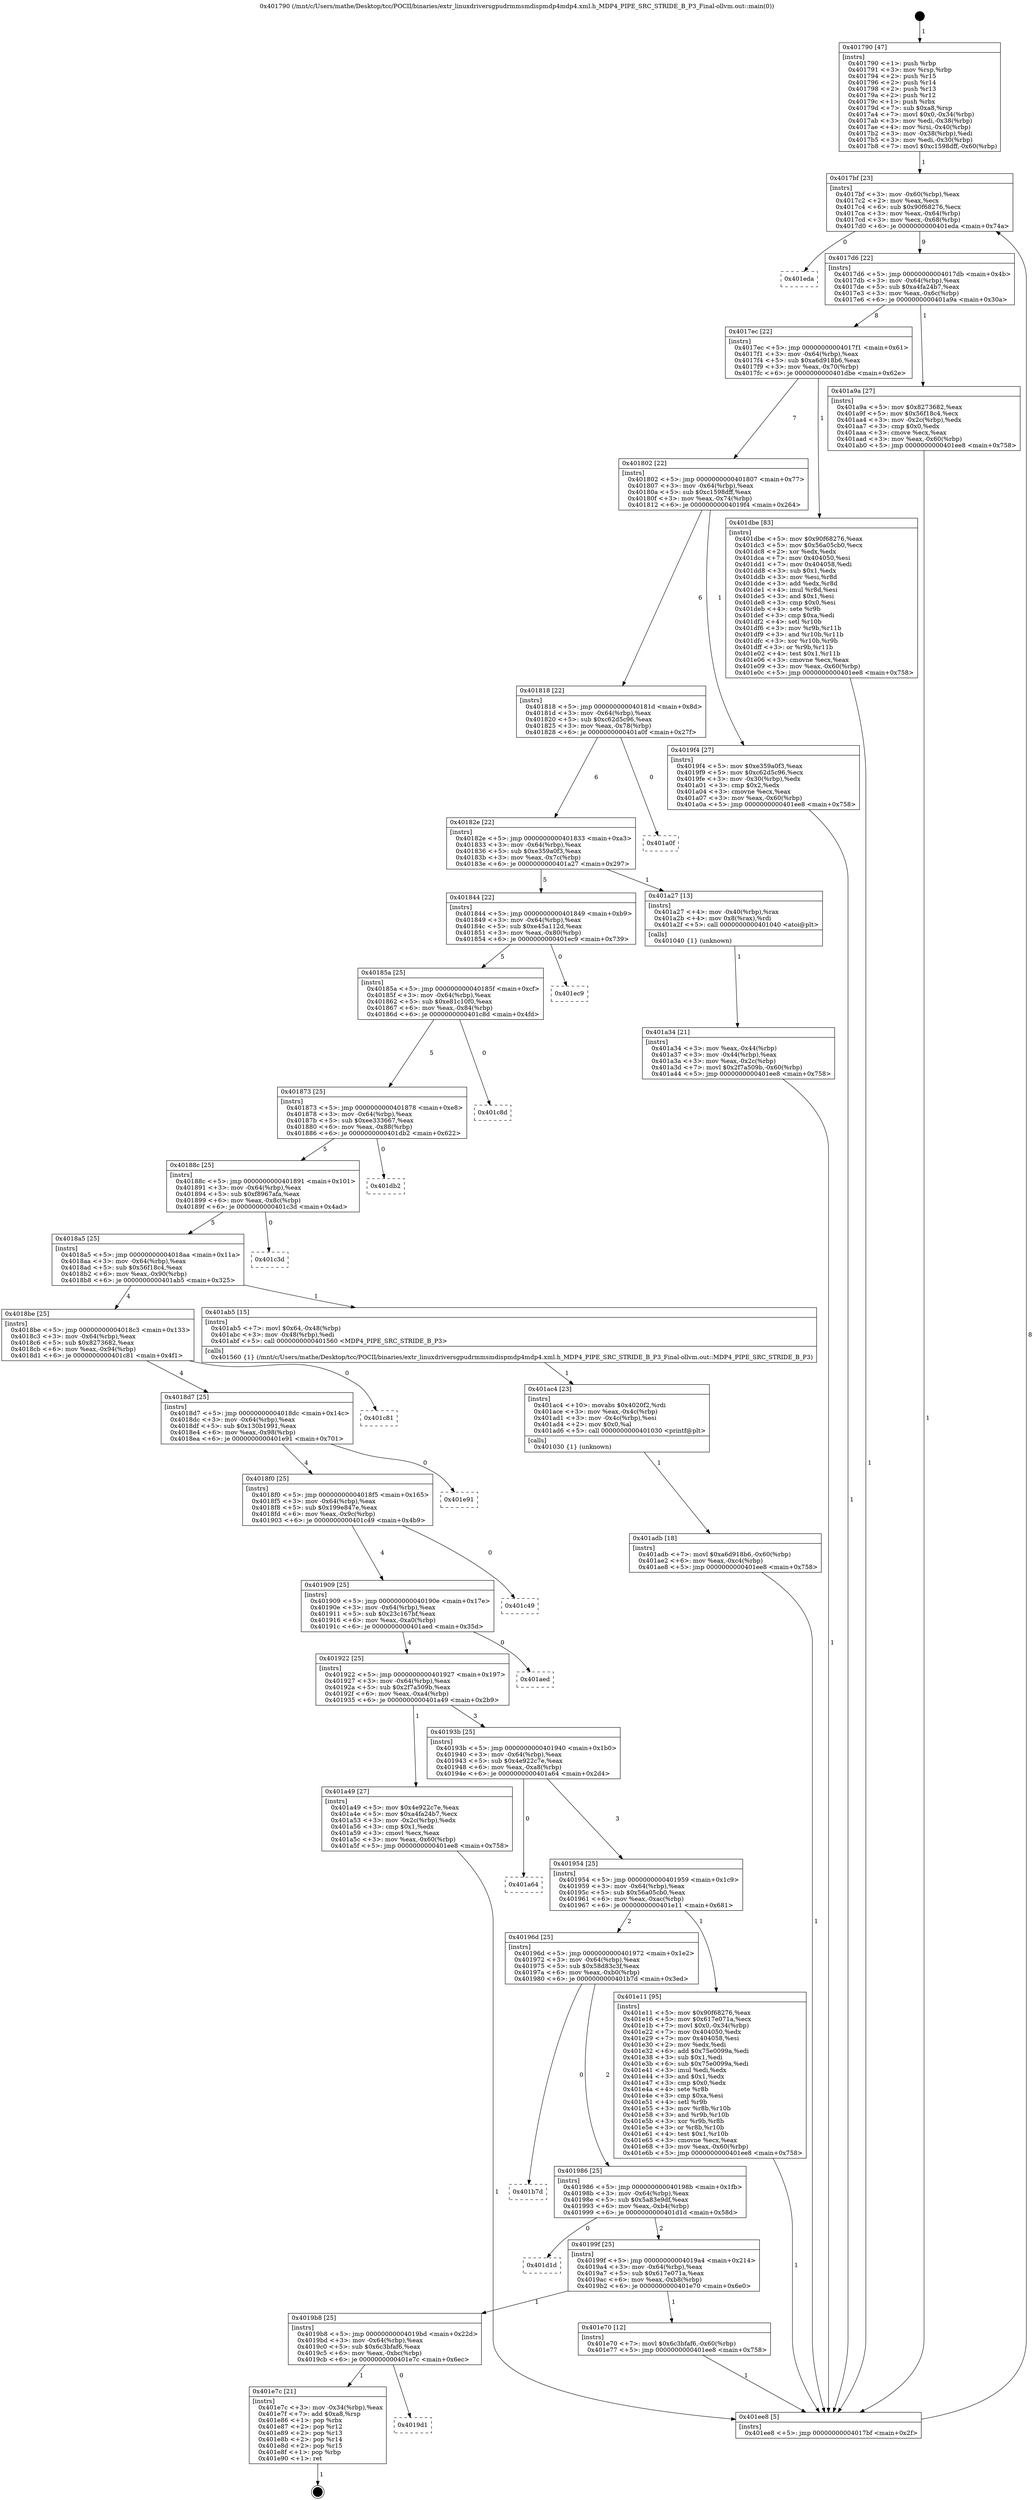 digraph "0x401790" {
  label = "0x401790 (/mnt/c/Users/mathe/Desktop/tcc/POCII/binaries/extr_linuxdriversgpudrmmsmdispmdp4mdp4.xml.h_MDP4_PIPE_SRC_STRIDE_B_P3_Final-ollvm.out::main(0))"
  labelloc = "t"
  node[shape=record]

  Entry [label="",width=0.3,height=0.3,shape=circle,fillcolor=black,style=filled]
  "0x4017bf" [label="{
     0x4017bf [23]\l
     | [instrs]\l
     &nbsp;&nbsp;0x4017bf \<+3\>: mov -0x60(%rbp),%eax\l
     &nbsp;&nbsp;0x4017c2 \<+2\>: mov %eax,%ecx\l
     &nbsp;&nbsp;0x4017c4 \<+6\>: sub $0x90f68276,%ecx\l
     &nbsp;&nbsp;0x4017ca \<+3\>: mov %eax,-0x64(%rbp)\l
     &nbsp;&nbsp;0x4017cd \<+3\>: mov %ecx,-0x68(%rbp)\l
     &nbsp;&nbsp;0x4017d0 \<+6\>: je 0000000000401eda \<main+0x74a\>\l
  }"]
  "0x401eda" [label="{
     0x401eda\l
  }", style=dashed]
  "0x4017d6" [label="{
     0x4017d6 [22]\l
     | [instrs]\l
     &nbsp;&nbsp;0x4017d6 \<+5\>: jmp 00000000004017db \<main+0x4b\>\l
     &nbsp;&nbsp;0x4017db \<+3\>: mov -0x64(%rbp),%eax\l
     &nbsp;&nbsp;0x4017de \<+5\>: sub $0xa4fa24b7,%eax\l
     &nbsp;&nbsp;0x4017e3 \<+3\>: mov %eax,-0x6c(%rbp)\l
     &nbsp;&nbsp;0x4017e6 \<+6\>: je 0000000000401a9a \<main+0x30a\>\l
  }"]
  Exit [label="",width=0.3,height=0.3,shape=circle,fillcolor=black,style=filled,peripheries=2]
  "0x401a9a" [label="{
     0x401a9a [27]\l
     | [instrs]\l
     &nbsp;&nbsp;0x401a9a \<+5\>: mov $0x8273682,%eax\l
     &nbsp;&nbsp;0x401a9f \<+5\>: mov $0x56f18c4,%ecx\l
     &nbsp;&nbsp;0x401aa4 \<+3\>: mov -0x2c(%rbp),%edx\l
     &nbsp;&nbsp;0x401aa7 \<+3\>: cmp $0x0,%edx\l
     &nbsp;&nbsp;0x401aaa \<+3\>: cmove %ecx,%eax\l
     &nbsp;&nbsp;0x401aad \<+3\>: mov %eax,-0x60(%rbp)\l
     &nbsp;&nbsp;0x401ab0 \<+5\>: jmp 0000000000401ee8 \<main+0x758\>\l
  }"]
  "0x4017ec" [label="{
     0x4017ec [22]\l
     | [instrs]\l
     &nbsp;&nbsp;0x4017ec \<+5\>: jmp 00000000004017f1 \<main+0x61\>\l
     &nbsp;&nbsp;0x4017f1 \<+3\>: mov -0x64(%rbp),%eax\l
     &nbsp;&nbsp;0x4017f4 \<+5\>: sub $0xa6d918b6,%eax\l
     &nbsp;&nbsp;0x4017f9 \<+3\>: mov %eax,-0x70(%rbp)\l
     &nbsp;&nbsp;0x4017fc \<+6\>: je 0000000000401dbe \<main+0x62e\>\l
  }"]
  "0x4019d1" [label="{
     0x4019d1\l
  }", style=dashed]
  "0x401dbe" [label="{
     0x401dbe [83]\l
     | [instrs]\l
     &nbsp;&nbsp;0x401dbe \<+5\>: mov $0x90f68276,%eax\l
     &nbsp;&nbsp;0x401dc3 \<+5\>: mov $0x56a05cb0,%ecx\l
     &nbsp;&nbsp;0x401dc8 \<+2\>: xor %edx,%edx\l
     &nbsp;&nbsp;0x401dca \<+7\>: mov 0x404050,%esi\l
     &nbsp;&nbsp;0x401dd1 \<+7\>: mov 0x404058,%edi\l
     &nbsp;&nbsp;0x401dd8 \<+3\>: sub $0x1,%edx\l
     &nbsp;&nbsp;0x401ddb \<+3\>: mov %esi,%r8d\l
     &nbsp;&nbsp;0x401dde \<+3\>: add %edx,%r8d\l
     &nbsp;&nbsp;0x401de1 \<+4\>: imul %r8d,%esi\l
     &nbsp;&nbsp;0x401de5 \<+3\>: and $0x1,%esi\l
     &nbsp;&nbsp;0x401de8 \<+3\>: cmp $0x0,%esi\l
     &nbsp;&nbsp;0x401deb \<+4\>: sete %r9b\l
     &nbsp;&nbsp;0x401def \<+3\>: cmp $0xa,%edi\l
     &nbsp;&nbsp;0x401df2 \<+4\>: setl %r10b\l
     &nbsp;&nbsp;0x401df6 \<+3\>: mov %r9b,%r11b\l
     &nbsp;&nbsp;0x401df9 \<+3\>: and %r10b,%r11b\l
     &nbsp;&nbsp;0x401dfc \<+3\>: xor %r10b,%r9b\l
     &nbsp;&nbsp;0x401dff \<+3\>: or %r9b,%r11b\l
     &nbsp;&nbsp;0x401e02 \<+4\>: test $0x1,%r11b\l
     &nbsp;&nbsp;0x401e06 \<+3\>: cmovne %ecx,%eax\l
     &nbsp;&nbsp;0x401e09 \<+3\>: mov %eax,-0x60(%rbp)\l
     &nbsp;&nbsp;0x401e0c \<+5\>: jmp 0000000000401ee8 \<main+0x758\>\l
  }"]
  "0x401802" [label="{
     0x401802 [22]\l
     | [instrs]\l
     &nbsp;&nbsp;0x401802 \<+5\>: jmp 0000000000401807 \<main+0x77\>\l
     &nbsp;&nbsp;0x401807 \<+3\>: mov -0x64(%rbp),%eax\l
     &nbsp;&nbsp;0x40180a \<+5\>: sub $0xc1598dff,%eax\l
     &nbsp;&nbsp;0x40180f \<+3\>: mov %eax,-0x74(%rbp)\l
     &nbsp;&nbsp;0x401812 \<+6\>: je 00000000004019f4 \<main+0x264\>\l
  }"]
  "0x401e7c" [label="{
     0x401e7c [21]\l
     | [instrs]\l
     &nbsp;&nbsp;0x401e7c \<+3\>: mov -0x34(%rbp),%eax\l
     &nbsp;&nbsp;0x401e7f \<+7\>: add $0xa8,%rsp\l
     &nbsp;&nbsp;0x401e86 \<+1\>: pop %rbx\l
     &nbsp;&nbsp;0x401e87 \<+2\>: pop %r12\l
     &nbsp;&nbsp;0x401e89 \<+2\>: pop %r13\l
     &nbsp;&nbsp;0x401e8b \<+2\>: pop %r14\l
     &nbsp;&nbsp;0x401e8d \<+2\>: pop %r15\l
     &nbsp;&nbsp;0x401e8f \<+1\>: pop %rbp\l
     &nbsp;&nbsp;0x401e90 \<+1\>: ret\l
  }"]
  "0x4019f4" [label="{
     0x4019f4 [27]\l
     | [instrs]\l
     &nbsp;&nbsp;0x4019f4 \<+5\>: mov $0xe359a0f3,%eax\l
     &nbsp;&nbsp;0x4019f9 \<+5\>: mov $0xc62d5c96,%ecx\l
     &nbsp;&nbsp;0x4019fe \<+3\>: mov -0x30(%rbp),%edx\l
     &nbsp;&nbsp;0x401a01 \<+3\>: cmp $0x2,%edx\l
     &nbsp;&nbsp;0x401a04 \<+3\>: cmovne %ecx,%eax\l
     &nbsp;&nbsp;0x401a07 \<+3\>: mov %eax,-0x60(%rbp)\l
     &nbsp;&nbsp;0x401a0a \<+5\>: jmp 0000000000401ee8 \<main+0x758\>\l
  }"]
  "0x401818" [label="{
     0x401818 [22]\l
     | [instrs]\l
     &nbsp;&nbsp;0x401818 \<+5\>: jmp 000000000040181d \<main+0x8d\>\l
     &nbsp;&nbsp;0x40181d \<+3\>: mov -0x64(%rbp),%eax\l
     &nbsp;&nbsp;0x401820 \<+5\>: sub $0xc62d5c96,%eax\l
     &nbsp;&nbsp;0x401825 \<+3\>: mov %eax,-0x78(%rbp)\l
     &nbsp;&nbsp;0x401828 \<+6\>: je 0000000000401a0f \<main+0x27f\>\l
  }"]
  "0x401ee8" [label="{
     0x401ee8 [5]\l
     | [instrs]\l
     &nbsp;&nbsp;0x401ee8 \<+5\>: jmp 00000000004017bf \<main+0x2f\>\l
  }"]
  "0x401790" [label="{
     0x401790 [47]\l
     | [instrs]\l
     &nbsp;&nbsp;0x401790 \<+1\>: push %rbp\l
     &nbsp;&nbsp;0x401791 \<+3\>: mov %rsp,%rbp\l
     &nbsp;&nbsp;0x401794 \<+2\>: push %r15\l
     &nbsp;&nbsp;0x401796 \<+2\>: push %r14\l
     &nbsp;&nbsp;0x401798 \<+2\>: push %r13\l
     &nbsp;&nbsp;0x40179a \<+2\>: push %r12\l
     &nbsp;&nbsp;0x40179c \<+1\>: push %rbx\l
     &nbsp;&nbsp;0x40179d \<+7\>: sub $0xa8,%rsp\l
     &nbsp;&nbsp;0x4017a4 \<+7\>: movl $0x0,-0x34(%rbp)\l
     &nbsp;&nbsp;0x4017ab \<+3\>: mov %edi,-0x38(%rbp)\l
     &nbsp;&nbsp;0x4017ae \<+4\>: mov %rsi,-0x40(%rbp)\l
     &nbsp;&nbsp;0x4017b2 \<+3\>: mov -0x38(%rbp),%edi\l
     &nbsp;&nbsp;0x4017b5 \<+3\>: mov %edi,-0x30(%rbp)\l
     &nbsp;&nbsp;0x4017b8 \<+7\>: movl $0xc1598dff,-0x60(%rbp)\l
  }"]
  "0x4019b8" [label="{
     0x4019b8 [25]\l
     | [instrs]\l
     &nbsp;&nbsp;0x4019b8 \<+5\>: jmp 00000000004019bd \<main+0x22d\>\l
     &nbsp;&nbsp;0x4019bd \<+3\>: mov -0x64(%rbp),%eax\l
     &nbsp;&nbsp;0x4019c0 \<+5\>: sub $0x6c3bfaf6,%eax\l
     &nbsp;&nbsp;0x4019c5 \<+6\>: mov %eax,-0xbc(%rbp)\l
     &nbsp;&nbsp;0x4019cb \<+6\>: je 0000000000401e7c \<main+0x6ec\>\l
  }"]
  "0x401a0f" [label="{
     0x401a0f\l
  }", style=dashed]
  "0x40182e" [label="{
     0x40182e [22]\l
     | [instrs]\l
     &nbsp;&nbsp;0x40182e \<+5\>: jmp 0000000000401833 \<main+0xa3\>\l
     &nbsp;&nbsp;0x401833 \<+3\>: mov -0x64(%rbp),%eax\l
     &nbsp;&nbsp;0x401836 \<+5\>: sub $0xe359a0f3,%eax\l
     &nbsp;&nbsp;0x40183b \<+3\>: mov %eax,-0x7c(%rbp)\l
     &nbsp;&nbsp;0x40183e \<+6\>: je 0000000000401a27 \<main+0x297\>\l
  }"]
  "0x401e70" [label="{
     0x401e70 [12]\l
     | [instrs]\l
     &nbsp;&nbsp;0x401e70 \<+7\>: movl $0x6c3bfaf6,-0x60(%rbp)\l
     &nbsp;&nbsp;0x401e77 \<+5\>: jmp 0000000000401ee8 \<main+0x758\>\l
  }"]
  "0x401a27" [label="{
     0x401a27 [13]\l
     | [instrs]\l
     &nbsp;&nbsp;0x401a27 \<+4\>: mov -0x40(%rbp),%rax\l
     &nbsp;&nbsp;0x401a2b \<+4\>: mov 0x8(%rax),%rdi\l
     &nbsp;&nbsp;0x401a2f \<+5\>: call 0000000000401040 \<atoi@plt\>\l
     | [calls]\l
     &nbsp;&nbsp;0x401040 \{1\} (unknown)\l
  }"]
  "0x401844" [label="{
     0x401844 [22]\l
     | [instrs]\l
     &nbsp;&nbsp;0x401844 \<+5\>: jmp 0000000000401849 \<main+0xb9\>\l
     &nbsp;&nbsp;0x401849 \<+3\>: mov -0x64(%rbp),%eax\l
     &nbsp;&nbsp;0x40184c \<+5\>: sub $0xe45a112d,%eax\l
     &nbsp;&nbsp;0x401851 \<+3\>: mov %eax,-0x80(%rbp)\l
     &nbsp;&nbsp;0x401854 \<+6\>: je 0000000000401ec9 \<main+0x739\>\l
  }"]
  "0x401a34" [label="{
     0x401a34 [21]\l
     | [instrs]\l
     &nbsp;&nbsp;0x401a34 \<+3\>: mov %eax,-0x44(%rbp)\l
     &nbsp;&nbsp;0x401a37 \<+3\>: mov -0x44(%rbp),%eax\l
     &nbsp;&nbsp;0x401a3a \<+3\>: mov %eax,-0x2c(%rbp)\l
     &nbsp;&nbsp;0x401a3d \<+7\>: movl $0x2f7a509b,-0x60(%rbp)\l
     &nbsp;&nbsp;0x401a44 \<+5\>: jmp 0000000000401ee8 \<main+0x758\>\l
  }"]
  "0x40199f" [label="{
     0x40199f [25]\l
     | [instrs]\l
     &nbsp;&nbsp;0x40199f \<+5\>: jmp 00000000004019a4 \<main+0x214\>\l
     &nbsp;&nbsp;0x4019a4 \<+3\>: mov -0x64(%rbp),%eax\l
     &nbsp;&nbsp;0x4019a7 \<+5\>: sub $0x617e071a,%eax\l
     &nbsp;&nbsp;0x4019ac \<+6\>: mov %eax,-0xb8(%rbp)\l
     &nbsp;&nbsp;0x4019b2 \<+6\>: je 0000000000401e70 \<main+0x6e0\>\l
  }"]
  "0x401ec9" [label="{
     0x401ec9\l
  }", style=dashed]
  "0x40185a" [label="{
     0x40185a [25]\l
     | [instrs]\l
     &nbsp;&nbsp;0x40185a \<+5\>: jmp 000000000040185f \<main+0xcf\>\l
     &nbsp;&nbsp;0x40185f \<+3\>: mov -0x64(%rbp),%eax\l
     &nbsp;&nbsp;0x401862 \<+5\>: sub $0xe81c10f0,%eax\l
     &nbsp;&nbsp;0x401867 \<+6\>: mov %eax,-0x84(%rbp)\l
     &nbsp;&nbsp;0x40186d \<+6\>: je 0000000000401c8d \<main+0x4fd\>\l
  }"]
  "0x401d1d" [label="{
     0x401d1d\l
  }", style=dashed]
  "0x401c8d" [label="{
     0x401c8d\l
  }", style=dashed]
  "0x401873" [label="{
     0x401873 [25]\l
     | [instrs]\l
     &nbsp;&nbsp;0x401873 \<+5\>: jmp 0000000000401878 \<main+0xe8\>\l
     &nbsp;&nbsp;0x401878 \<+3\>: mov -0x64(%rbp),%eax\l
     &nbsp;&nbsp;0x40187b \<+5\>: sub $0xee333667,%eax\l
     &nbsp;&nbsp;0x401880 \<+6\>: mov %eax,-0x88(%rbp)\l
     &nbsp;&nbsp;0x401886 \<+6\>: je 0000000000401db2 \<main+0x622\>\l
  }"]
  "0x401986" [label="{
     0x401986 [25]\l
     | [instrs]\l
     &nbsp;&nbsp;0x401986 \<+5\>: jmp 000000000040198b \<main+0x1fb\>\l
     &nbsp;&nbsp;0x40198b \<+3\>: mov -0x64(%rbp),%eax\l
     &nbsp;&nbsp;0x40198e \<+5\>: sub $0x5a83e9df,%eax\l
     &nbsp;&nbsp;0x401993 \<+6\>: mov %eax,-0xb4(%rbp)\l
     &nbsp;&nbsp;0x401999 \<+6\>: je 0000000000401d1d \<main+0x58d\>\l
  }"]
  "0x401db2" [label="{
     0x401db2\l
  }", style=dashed]
  "0x40188c" [label="{
     0x40188c [25]\l
     | [instrs]\l
     &nbsp;&nbsp;0x40188c \<+5\>: jmp 0000000000401891 \<main+0x101\>\l
     &nbsp;&nbsp;0x401891 \<+3\>: mov -0x64(%rbp),%eax\l
     &nbsp;&nbsp;0x401894 \<+5\>: sub $0xf8967afa,%eax\l
     &nbsp;&nbsp;0x401899 \<+6\>: mov %eax,-0x8c(%rbp)\l
     &nbsp;&nbsp;0x40189f \<+6\>: je 0000000000401c3d \<main+0x4ad\>\l
  }"]
  "0x401b7d" [label="{
     0x401b7d\l
  }", style=dashed]
  "0x401c3d" [label="{
     0x401c3d\l
  }", style=dashed]
  "0x4018a5" [label="{
     0x4018a5 [25]\l
     | [instrs]\l
     &nbsp;&nbsp;0x4018a5 \<+5\>: jmp 00000000004018aa \<main+0x11a\>\l
     &nbsp;&nbsp;0x4018aa \<+3\>: mov -0x64(%rbp),%eax\l
     &nbsp;&nbsp;0x4018ad \<+5\>: sub $0x56f18c4,%eax\l
     &nbsp;&nbsp;0x4018b2 \<+6\>: mov %eax,-0x90(%rbp)\l
     &nbsp;&nbsp;0x4018b8 \<+6\>: je 0000000000401ab5 \<main+0x325\>\l
  }"]
  "0x40196d" [label="{
     0x40196d [25]\l
     | [instrs]\l
     &nbsp;&nbsp;0x40196d \<+5\>: jmp 0000000000401972 \<main+0x1e2\>\l
     &nbsp;&nbsp;0x401972 \<+3\>: mov -0x64(%rbp),%eax\l
     &nbsp;&nbsp;0x401975 \<+5\>: sub $0x58d83c3f,%eax\l
     &nbsp;&nbsp;0x40197a \<+6\>: mov %eax,-0xb0(%rbp)\l
     &nbsp;&nbsp;0x401980 \<+6\>: je 0000000000401b7d \<main+0x3ed\>\l
  }"]
  "0x401ab5" [label="{
     0x401ab5 [15]\l
     | [instrs]\l
     &nbsp;&nbsp;0x401ab5 \<+7\>: movl $0x64,-0x48(%rbp)\l
     &nbsp;&nbsp;0x401abc \<+3\>: mov -0x48(%rbp),%edi\l
     &nbsp;&nbsp;0x401abf \<+5\>: call 0000000000401560 \<MDP4_PIPE_SRC_STRIDE_B_P3\>\l
     | [calls]\l
     &nbsp;&nbsp;0x401560 \{1\} (/mnt/c/Users/mathe/Desktop/tcc/POCII/binaries/extr_linuxdriversgpudrmmsmdispmdp4mdp4.xml.h_MDP4_PIPE_SRC_STRIDE_B_P3_Final-ollvm.out::MDP4_PIPE_SRC_STRIDE_B_P3)\l
  }"]
  "0x4018be" [label="{
     0x4018be [25]\l
     | [instrs]\l
     &nbsp;&nbsp;0x4018be \<+5\>: jmp 00000000004018c3 \<main+0x133\>\l
     &nbsp;&nbsp;0x4018c3 \<+3\>: mov -0x64(%rbp),%eax\l
     &nbsp;&nbsp;0x4018c6 \<+5\>: sub $0x8273682,%eax\l
     &nbsp;&nbsp;0x4018cb \<+6\>: mov %eax,-0x94(%rbp)\l
     &nbsp;&nbsp;0x4018d1 \<+6\>: je 0000000000401c81 \<main+0x4f1\>\l
  }"]
  "0x401e11" [label="{
     0x401e11 [95]\l
     | [instrs]\l
     &nbsp;&nbsp;0x401e11 \<+5\>: mov $0x90f68276,%eax\l
     &nbsp;&nbsp;0x401e16 \<+5\>: mov $0x617e071a,%ecx\l
     &nbsp;&nbsp;0x401e1b \<+7\>: movl $0x0,-0x34(%rbp)\l
     &nbsp;&nbsp;0x401e22 \<+7\>: mov 0x404050,%edx\l
     &nbsp;&nbsp;0x401e29 \<+7\>: mov 0x404058,%esi\l
     &nbsp;&nbsp;0x401e30 \<+2\>: mov %edx,%edi\l
     &nbsp;&nbsp;0x401e32 \<+6\>: add $0x75e0099a,%edi\l
     &nbsp;&nbsp;0x401e38 \<+3\>: sub $0x1,%edi\l
     &nbsp;&nbsp;0x401e3b \<+6\>: sub $0x75e0099a,%edi\l
     &nbsp;&nbsp;0x401e41 \<+3\>: imul %edi,%edx\l
     &nbsp;&nbsp;0x401e44 \<+3\>: and $0x1,%edx\l
     &nbsp;&nbsp;0x401e47 \<+3\>: cmp $0x0,%edx\l
     &nbsp;&nbsp;0x401e4a \<+4\>: sete %r8b\l
     &nbsp;&nbsp;0x401e4e \<+3\>: cmp $0xa,%esi\l
     &nbsp;&nbsp;0x401e51 \<+4\>: setl %r9b\l
     &nbsp;&nbsp;0x401e55 \<+3\>: mov %r8b,%r10b\l
     &nbsp;&nbsp;0x401e58 \<+3\>: and %r9b,%r10b\l
     &nbsp;&nbsp;0x401e5b \<+3\>: xor %r9b,%r8b\l
     &nbsp;&nbsp;0x401e5e \<+3\>: or %r8b,%r10b\l
     &nbsp;&nbsp;0x401e61 \<+4\>: test $0x1,%r10b\l
     &nbsp;&nbsp;0x401e65 \<+3\>: cmovne %ecx,%eax\l
     &nbsp;&nbsp;0x401e68 \<+3\>: mov %eax,-0x60(%rbp)\l
     &nbsp;&nbsp;0x401e6b \<+5\>: jmp 0000000000401ee8 \<main+0x758\>\l
  }"]
  "0x401c81" [label="{
     0x401c81\l
  }", style=dashed]
  "0x4018d7" [label="{
     0x4018d7 [25]\l
     | [instrs]\l
     &nbsp;&nbsp;0x4018d7 \<+5\>: jmp 00000000004018dc \<main+0x14c\>\l
     &nbsp;&nbsp;0x4018dc \<+3\>: mov -0x64(%rbp),%eax\l
     &nbsp;&nbsp;0x4018df \<+5\>: sub $0x130b1991,%eax\l
     &nbsp;&nbsp;0x4018e4 \<+6\>: mov %eax,-0x98(%rbp)\l
     &nbsp;&nbsp;0x4018ea \<+6\>: je 0000000000401e91 \<main+0x701\>\l
  }"]
  "0x401954" [label="{
     0x401954 [25]\l
     | [instrs]\l
     &nbsp;&nbsp;0x401954 \<+5\>: jmp 0000000000401959 \<main+0x1c9\>\l
     &nbsp;&nbsp;0x401959 \<+3\>: mov -0x64(%rbp),%eax\l
     &nbsp;&nbsp;0x40195c \<+5\>: sub $0x56a05cb0,%eax\l
     &nbsp;&nbsp;0x401961 \<+6\>: mov %eax,-0xac(%rbp)\l
     &nbsp;&nbsp;0x401967 \<+6\>: je 0000000000401e11 \<main+0x681\>\l
  }"]
  "0x401e91" [label="{
     0x401e91\l
  }", style=dashed]
  "0x4018f0" [label="{
     0x4018f0 [25]\l
     | [instrs]\l
     &nbsp;&nbsp;0x4018f0 \<+5\>: jmp 00000000004018f5 \<main+0x165\>\l
     &nbsp;&nbsp;0x4018f5 \<+3\>: mov -0x64(%rbp),%eax\l
     &nbsp;&nbsp;0x4018f8 \<+5\>: sub $0x199e847e,%eax\l
     &nbsp;&nbsp;0x4018fd \<+6\>: mov %eax,-0x9c(%rbp)\l
     &nbsp;&nbsp;0x401903 \<+6\>: je 0000000000401c49 \<main+0x4b9\>\l
  }"]
  "0x401a64" [label="{
     0x401a64\l
  }", style=dashed]
  "0x401c49" [label="{
     0x401c49\l
  }", style=dashed]
  "0x401909" [label="{
     0x401909 [25]\l
     | [instrs]\l
     &nbsp;&nbsp;0x401909 \<+5\>: jmp 000000000040190e \<main+0x17e\>\l
     &nbsp;&nbsp;0x40190e \<+3\>: mov -0x64(%rbp),%eax\l
     &nbsp;&nbsp;0x401911 \<+5\>: sub $0x23c167bf,%eax\l
     &nbsp;&nbsp;0x401916 \<+6\>: mov %eax,-0xa0(%rbp)\l
     &nbsp;&nbsp;0x40191c \<+6\>: je 0000000000401aed \<main+0x35d\>\l
  }"]
  "0x401adb" [label="{
     0x401adb [18]\l
     | [instrs]\l
     &nbsp;&nbsp;0x401adb \<+7\>: movl $0xa6d918b6,-0x60(%rbp)\l
     &nbsp;&nbsp;0x401ae2 \<+6\>: mov %eax,-0xc4(%rbp)\l
     &nbsp;&nbsp;0x401ae8 \<+5\>: jmp 0000000000401ee8 \<main+0x758\>\l
  }"]
  "0x401aed" [label="{
     0x401aed\l
  }", style=dashed]
  "0x401922" [label="{
     0x401922 [25]\l
     | [instrs]\l
     &nbsp;&nbsp;0x401922 \<+5\>: jmp 0000000000401927 \<main+0x197\>\l
     &nbsp;&nbsp;0x401927 \<+3\>: mov -0x64(%rbp),%eax\l
     &nbsp;&nbsp;0x40192a \<+5\>: sub $0x2f7a509b,%eax\l
     &nbsp;&nbsp;0x40192f \<+6\>: mov %eax,-0xa4(%rbp)\l
     &nbsp;&nbsp;0x401935 \<+6\>: je 0000000000401a49 \<main+0x2b9\>\l
  }"]
  "0x401ac4" [label="{
     0x401ac4 [23]\l
     | [instrs]\l
     &nbsp;&nbsp;0x401ac4 \<+10\>: movabs $0x4020f2,%rdi\l
     &nbsp;&nbsp;0x401ace \<+3\>: mov %eax,-0x4c(%rbp)\l
     &nbsp;&nbsp;0x401ad1 \<+3\>: mov -0x4c(%rbp),%esi\l
     &nbsp;&nbsp;0x401ad4 \<+2\>: mov $0x0,%al\l
     &nbsp;&nbsp;0x401ad6 \<+5\>: call 0000000000401030 \<printf@plt\>\l
     | [calls]\l
     &nbsp;&nbsp;0x401030 \{1\} (unknown)\l
  }"]
  "0x401a49" [label="{
     0x401a49 [27]\l
     | [instrs]\l
     &nbsp;&nbsp;0x401a49 \<+5\>: mov $0x4e922c7e,%eax\l
     &nbsp;&nbsp;0x401a4e \<+5\>: mov $0xa4fa24b7,%ecx\l
     &nbsp;&nbsp;0x401a53 \<+3\>: mov -0x2c(%rbp),%edx\l
     &nbsp;&nbsp;0x401a56 \<+3\>: cmp $0x1,%edx\l
     &nbsp;&nbsp;0x401a59 \<+3\>: cmovl %ecx,%eax\l
     &nbsp;&nbsp;0x401a5c \<+3\>: mov %eax,-0x60(%rbp)\l
     &nbsp;&nbsp;0x401a5f \<+5\>: jmp 0000000000401ee8 \<main+0x758\>\l
  }"]
  "0x40193b" [label="{
     0x40193b [25]\l
     | [instrs]\l
     &nbsp;&nbsp;0x40193b \<+5\>: jmp 0000000000401940 \<main+0x1b0\>\l
     &nbsp;&nbsp;0x401940 \<+3\>: mov -0x64(%rbp),%eax\l
     &nbsp;&nbsp;0x401943 \<+5\>: sub $0x4e922c7e,%eax\l
     &nbsp;&nbsp;0x401948 \<+6\>: mov %eax,-0xa8(%rbp)\l
     &nbsp;&nbsp;0x40194e \<+6\>: je 0000000000401a64 \<main+0x2d4\>\l
  }"]
  Entry -> "0x401790" [label=" 1"]
  "0x4017bf" -> "0x401eda" [label=" 0"]
  "0x4017bf" -> "0x4017d6" [label=" 9"]
  "0x401e7c" -> Exit [label=" 1"]
  "0x4017d6" -> "0x401a9a" [label=" 1"]
  "0x4017d6" -> "0x4017ec" [label=" 8"]
  "0x4019b8" -> "0x4019d1" [label=" 0"]
  "0x4017ec" -> "0x401dbe" [label=" 1"]
  "0x4017ec" -> "0x401802" [label=" 7"]
  "0x4019b8" -> "0x401e7c" [label=" 1"]
  "0x401802" -> "0x4019f4" [label=" 1"]
  "0x401802" -> "0x401818" [label=" 6"]
  "0x4019f4" -> "0x401ee8" [label=" 1"]
  "0x401790" -> "0x4017bf" [label=" 1"]
  "0x401ee8" -> "0x4017bf" [label=" 8"]
  "0x401e70" -> "0x401ee8" [label=" 1"]
  "0x401818" -> "0x401a0f" [label=" 0"]
  "0x401818" -> "0x40182e" [label=" 6"]
  "0x40199f" -> "0x4019b8" [label=" 1"]
  "0x40182e" -> "0x401a27" [label=" 1"]
  "0x40182e" -> "0x401844" [label=" 5"]
  "0x401a27" -> "0x401a34" [label=" 1"]
  "0x401a34" -> "0x401ee8" [label=" 1"]
  "0x40199f" -> "0x401e70" [label=" 1"]
  "0x401844" -> "0x401ec9" [label=" 0"]
  "0x401844" -> "0x40185a" [label=" 5"]
  "0x401986" -> "0x40199f" [label=" 2"]
  "0x40185a" -> "0x401c8d" [label=" 0"]
  "0x40185a" -> "0x401873" [label=" 5"]
  "0x401986" -> "0x401d1d" [label=" 0"]
  "0x401873" -> "0x401db2" [label=" 0"]
  "0x401873" -> "0x40188c" [label=" 5"]
  "0x40196d" -> "0x401986" [label=" 2"]
  "0x40188c" -> "0x401c3d" [label=" 0"]
  "0x40188c" -> "0x4018a5" [label=" 5"]
  "0x40196d" -> "0x401b7d" [label=" 0"]
  "0x4018a5" -> "0x401ab5" [label=" 1"]
  "0x4018a5" -> "0x4018be" [label=" 4"]
  "0x401e11" -> "0x401ee8" [label=" 1"]
  "0x4018be" -> "0x401c81" [label=" 0"]
  "0x4018be" -> "0x4018d7" [label=" 4"]
  "0x401954" -> "0x40196d" [label=" 2"]
  "0x4018d7" -> "0x401e91" [label=" 0"]
  "0x4018d7" -> "0x4018f0" [label=" 4"]
  "0x401954" -> "0x401e11" [label=" 1"]
  "0x4018f0" -> "0x401c49" [label=" 0"]
  "0x4018f0" -> "0x401909" [label=" 4"]
  "0x40193b" -> "0x401954" [label=" 3"]
  "0x401909" -> "0x401aed" [label=" 0"]
  "0x401909" -> "0x401922" [label=" 4"]
  "0x40193b" -> "0x401a64" [label=" 0"]
  "0x401922" -> "0x401a49" [label=" 1"]
  "0x401922" -> "0x40193b" [label=" 3"]
  "0x401a49" -> "0x401ee8" [label=" 1"]
  "0x401a9a" -> "0x401ee8" [label=" 1"]
  "0x401ab5" -> "0x401ac4" [label=" 1"]
  "0x401ac4" -> "0x401adb" [label=" 1"]
  "0x401adb" -> "0x401ee8" [label=" 1"]
  "0x401dbe" -> "0x401ee8" [label=" 1"]
}
